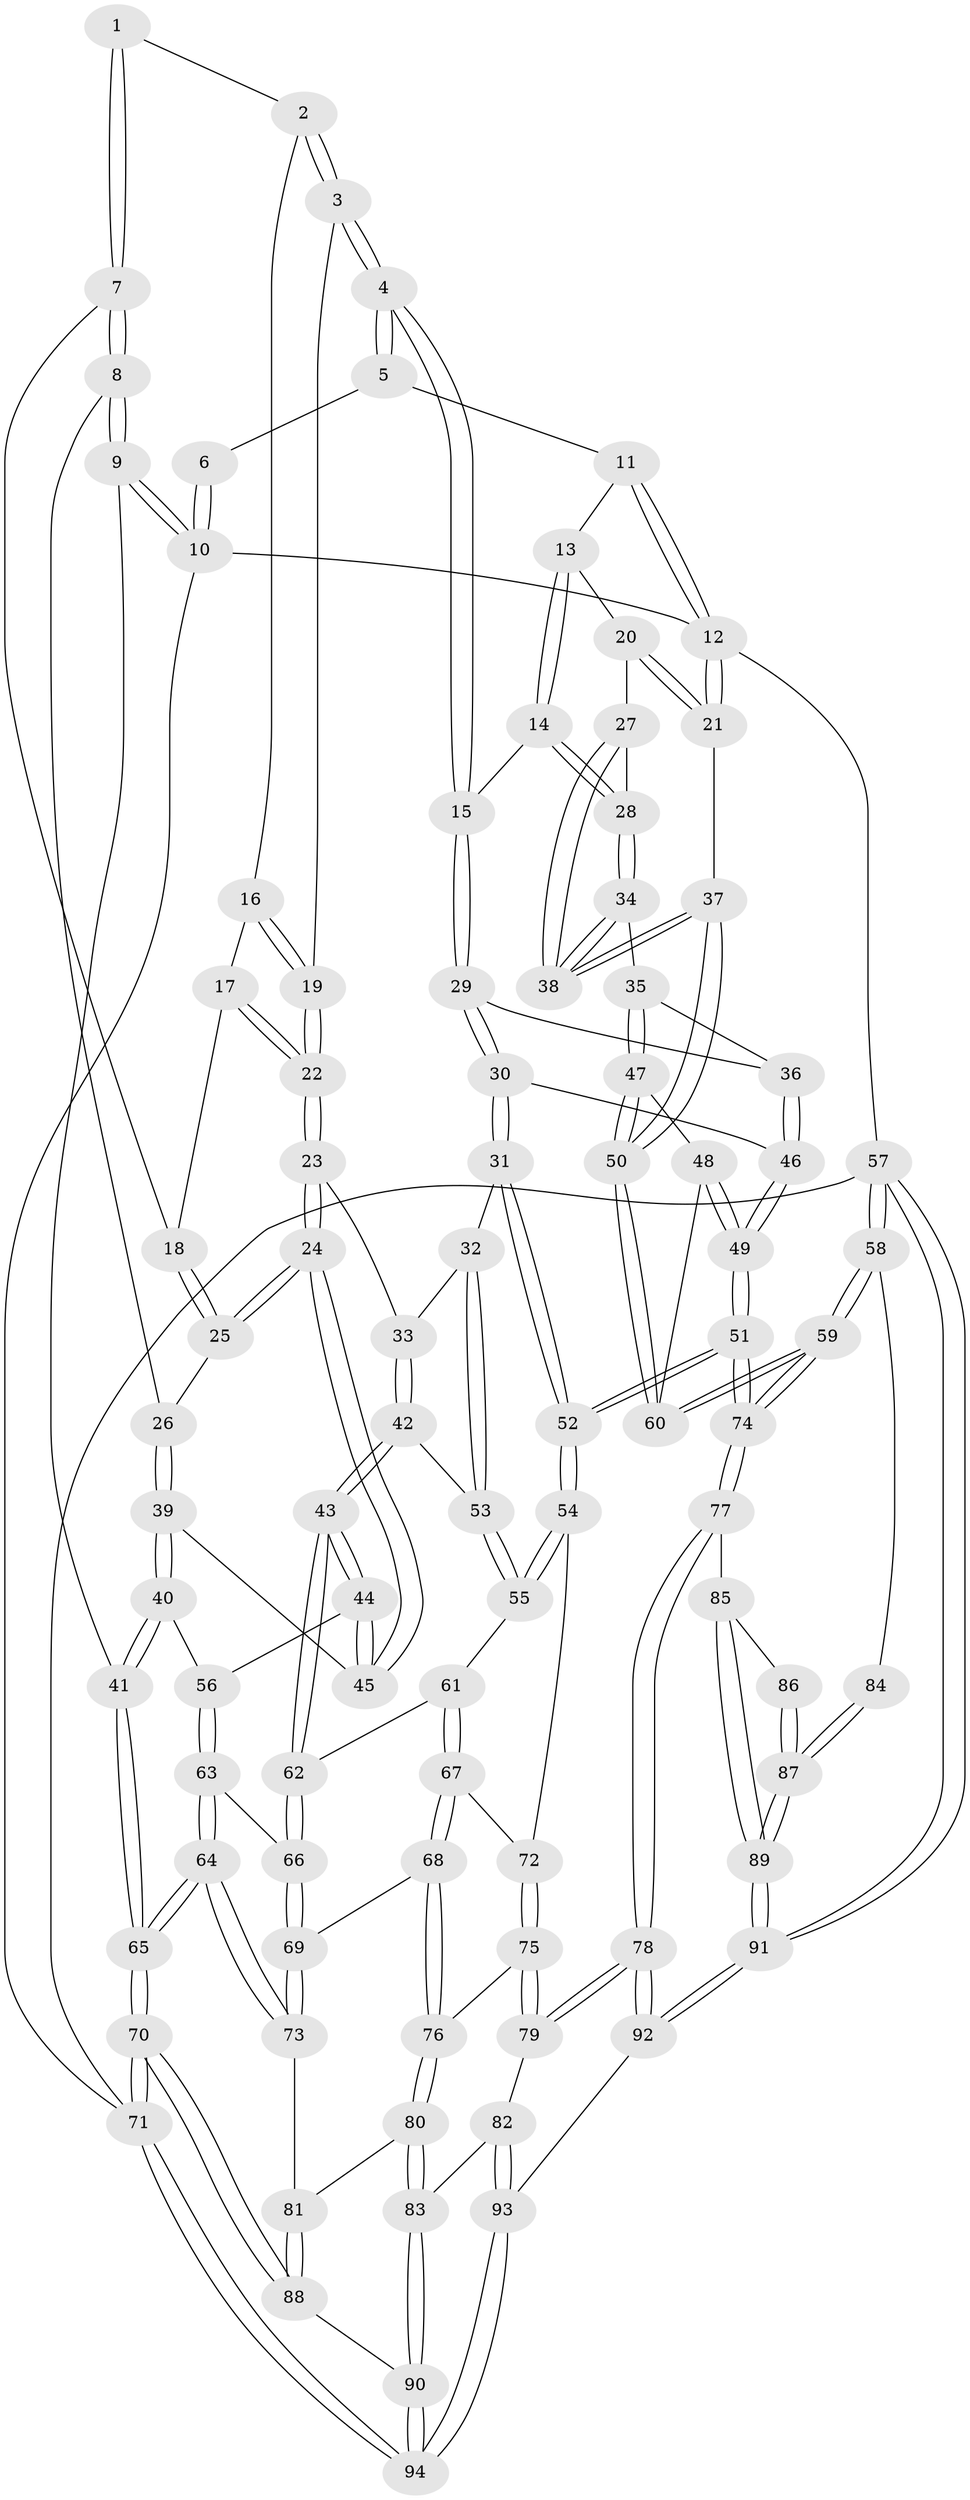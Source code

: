 // Generated by graph-tools (version 1.1) at 2025/11/02/27/25 16:11:55]
// undirected, 94 vertices, 232 edges
graph export_dot {
graph [start="1"]
  node [color=gray90,style=filled];
  1 [pos="+0.21894486159256377+0"];
  2 [pos="+0.3371119109972361+0.008421395443930469"];
  3 [pos="+0.5676366758546371+0.1144692668904144"];
  4 [pos="+0.5807352446227262+0.11180092605811778"];
  5 [pos="+0.6571790352182336+0"];
  6 [pos="+0.2161916914956216+0"];
  7 [pos="+0.1607660454941269+0.10127936268447757"];
  8 [pos="+0.0829225711117615+0.20553596656841117"];
  9 [pos="+0+0.24851882415244242"];
  10 [pos="+0+0"];
  11 [pos="+0.7473633319711669+0"];
  12 [pos="+1+0"];
  13 [pos="+0.8122735675436511+0.10811209996269966"];
  14 [pos="+0.7445406833196161+0.18914018169788588"];
  15 [pos="+0.6124322025462253+0.1636576749436787"];
  16 [pos="+0.339749773243063+0.043113160120965964"];
  17 [pos="+0.3178415586668197+0.1397680475963387"];
  18 [pos="+0.2524862403696177+0.1395503416985564"];
  19 [pos="+0.455922759005986+0.16593286150789036"];
  20 [pos="+0.9300455785862382+0.14511550923126573"];
  21 [pos="+1+0"];
  22 [pos="+0.3815725741432104+0.22582007558293568"];
  23 [pos="+0.3667339325929678+0.27143496875077866"];
  24 [pos="+0.27478719212827796+0.31032137769255735"];
  25 [pos="+0.2662694303478093+0.3042193092905282"];
  26 [pos="+0.11581682277134503+0.23200790541157454"];
  27 [pos="+0.86805655606377+0.25847987876451395"];
  28 [pos="+0.841549647229095+0.2928354498632482"];
  29 [pos="+0.5995141769412272+0.2967664572315862"];
  30 [pos="+0.5748497435340751+0.34284264003625575"];
  31 [pos="+0.5697584563345938+0.3478410023056875"];
  32 [pos="+0.5206774012767437+0.36165273819445365"];
  33 [pos="+0.37593450943026613+0.2796805130621107"];
  34 [pos="+0.841868235082036+0.30002802832766534"];
  35 [pos="+0.8410540035330736+0.3155904784452949"];
  36 [pos="+0.7668113053163+0.33679344860910837"];
  37 [pos="+1+0.22865871955656436"];
  38 [pos="+1+0.23136121170742463"];
  39 [pos="+0.13447298532799928+0.3960967107324137"];
  40 [pos="+0.11002083751274626+0.4220149559192328"];
  41 [pos="+0+0.3885714313404664"];
  42 [pos="+0.3982020589387387+0.46676729552809665"];
  43 [pos="+0.3344272053591973+0.5118347022761084"];
  44 [pos="+0.2810016497380547+0.4792471820239743"];
  45 [pos="+0.26234886994764844+0.37038077815211085"];
  46 [pos="+0.7058188502256189+0.4135190448855858"];
  47 [pos="+0.8424681896253693+0.31807590331916424"];
  48 [pos="+0.8634030288308231+0.4825466488722697"];
  49 [pos="+0.7414483826631779+0.6162575624539925"];
  50 [pos="+1+0.3873346896859086"];
  51 [pos="+0.723000404202641+0.6499403415491262"];
  52 [pos="+0.6644565706426889+0.6249215193582044"];
  53 [pos="+0.47223792127959846+0.4439318708569923"];
  54 [pos="+0.5876447048267786+0.6174489326433141"];
  55 [pos="+0.5603493388466194+0.596754210337317"];
  56 [pos="+0.1731529979433273+0.525163887219872"];
  57 [pos="+1+1"];
  58 [pos="+1+0.7082834185848357"];
  59 [pos="+1+0.6492644311522703"];
  60 [pos="+1+0.49876307765426114"];
  61 [pos="+0.38072184588672975+0.55740600579274"];
  62 [pos="+0.3357288797004627+0.5157529020262963"];
  63 [pos="+0.11406635289692019+0.6094075623716709"];
  64 [pos="+0+0.7467006805941311"];
  65 [pos="+0+0.7766138031054101"];
  66 [pos="+0.28769690829597316+0.639330511891105"];
  67 [pos="+0.40169382802843384+0.681484166775487"];
  68 [pos="+0.3718162271253679+0.7253597273294545"];
  69 [pos="+0.3136361597791409+0.729150865653222"];
  70 [pos="+0+0.8849637360036114"];
  71 [pos="+0+1"];
  72 [pos="+0.5836413605983378+0.6200155227114605"];
  73 [pos="+0.25972294338795876+0.77696427081202"];
  74 [pos="+0.7258564889423552+0.6569492464415214"];
  75 [pos="+0.45921130938483123+0.7749438343708981"];
  76 [pos="+0.43023806212253735+0.7799887489625706"];
  77 [pos="+0.7287067805277665+0.6927010001232721"];
  78 [pos="+0.6541193495169508+0.82216048444434"];
  79 [pos="+0.5752521694800703+0.8278377041272456"];
  80 [pos="+0.42207837654273644+0.8455847982554631"];
  81 [pos="+0.26540309683247953+0.7915342700437462"];
  82 [pos="+0.49527854817631756+0.878404266397081"];
  83 [pos="+0.4213429799979346+0.8791325261153439"];
  84 [pos="+0.9743045172161037+0.7923364289881604"];
  85 [pos="+0.773345371999394+0.7334572079590795"];
  86 [pos="+0.9135562014634151+0.7791903108939878"];
  87 [pos="+0.9064036481485489+0.9922959817459899"];
  88 [pos="+0.30519496930116086+0.9169741243390807"];
  89 [pos="+0.9036079452606687+1"];
  90 [pos="+0.3501552765271898+0.9769598456844671"];
  91 [pos="+0.958077512799009+1"];
  92 [pos="+0.6567580838076086+1"];
  93 [pos="+0.6011098771439033+1"];
  94 [pos="+0.36573729069633293+1"];
  1 -- 2;
  1 -- 7;
  1 -- 7;
  2 -- 3;
  2 -- 3;
  2 -- 16;
  3 -- 4;
  3 -- 4;
  3 -- 19;
  4 -- 5;
  4 -- 5;
  4 -- 15;
  4 -- 15;
  5 -- 6;
  5 -- 11;
  6 -- 10;
  6 -- 10;
  7 -- 8;
  7 -- 8;
  7 -- 18;
  8 -- 9;
  8 -- 9;
  8 -- 26;
  9 -- 10;
  9 -- 10;
  9 -- 41;
  10 -- 12;
  10 -- 71;
  11 -- 12;
  11 -- 12;
  11 -- 13;
  12 -- 21;
  12 -- 21;
  12 -- 57;
  13 -- 14;
  13 -- 14;
  13 -- 20;
  14 -- 15;
  14 -- 28;
  14 -- 28;
  15 -- 29;
  15 -- 29;
  16 -- 17;
  16 -- 19;
  16 -- 19;
  17 -- 18;
  17 -- 22;
  17 -- 22;
  18 -- 25;
  18 -- 25;
  19 -- 22;
  19 -- 22;
  20 -- 21;
  20 -- 21;
  20 -- 27;
  21 -- 37;
  22 -- 23;
  22 -- 23;
  23 -- 24;
  23 -- 24;
  23 -- 33;
  24 -- 25;
  24 -- 25;
  24 -- 45;
  24 -- 45;
  25 -- 26;
  26 -- 39;
  26 -- 39;
  27 -- 28;
  27 -- 38;
  27 -- 38;
  28 -- 34;
  28 -- 34;
  29 -- 30;
  29 -- 30;
  29 -- 36;
  30 -- 31;
  30 -- 31;
  30 -- 46;
  31 -- 32;
  31 -- 52;
  31 -- 52;
  32 -- 33;
  32 -- 53;
  32 -- 53;
  33 -- 42;
  33 -- 42;
  34 -- 35;
  34 -- 38;
  34 -- 38;
  35 -- 36;
  35 -- 47;
  35 -- 47;
  36 -- 46;
  36 -- 46;
  37 -- 38;
  37 -- 38;
  37 -- 50;
  37 -- 50;
  39 -- 40;
  39 -- 40;
  39 -- 45;
  40 -- 41;
  40 -- 41;
  40 -- 56;
  41 -- 65;
  41 -- 65;
  42 -- 43;
  42 -- 43;
  42 -- 53;
  43 -- 44;
  43 -- 44;
  43 -- 62;
  43 -- 62;
  44 -- 45;
  44 -- 45;
  44 -- 56;
  46 -- 49;
  46 -- 49;
  47 -- 48;
  47 -- 50;
  47 -- 50;
  48 -- 49;
  48 -- 49;
  48 -- 60;
  49 -- 51;
  49 -- 51;
  50 -- 60;
  50 -- 60;
  51 -- 52;
  51 -- 52;
  51 -- 74;
  51 -- 74;
  52 -- 54;
  52 -- 54;
  53 -- 55;
  53 -- 55;
  54 -- 55;
  54 -- 55;
  54 -- 72;
  55 -- 61;
  56 -- 63;
  56 -- 63;
  57 -- 58;
  57 -- 58;
  57 -- 91;
  57 -- 91;
  57 -- 71;
  58 -- 59;
  58 -- 59;
  58 -- 84;
  59 -- 60;
  59 -- 60;
  59 -- 74;
  59 -- 74;
  61 -- 62;
  61 -- 67;
  61 -- 67;
  62 -- 66;
  62 -- 66;
  63 -- 64;
  63 -- 64;
  63 -- 66;
  64 -- 65;
  64 -- 65;
  64 -- 73;
  64 -- 73;
  65 -- 70;
  65 -- 70;
  66 -- 69;
  66 -- 69;
  67 -- 68;
  67 -- 68;
  67 -- 72;
  68 -- 69;
  68 -- 76;
  68 -- 76;
  69 -- 73;
  69 -- 73;
  70 -- 71;
  70 -- 71;
  70 -- 88;
  70 -- 88;
  71 -- 94;
  71 -- 94;
  72 -- 75;
  72 -- 75;
  73 -- 81;
  74 -- 77;
  74 -- 77;
  75 -- 76;
  75 -- 79;
  75 -- 79;
  76 -- 80;
  76 -- 80;
  77 -- 78;
  77 -- 78;
  77 -- 85;
  78 -- 79;
  78 -- 79;
  78 -- 92;
  78 -- 92;
  79 -- 82;
  80 -- 81;
  80 -- 83;
  80 -- 83;
  81 -- 88;
  81 -- 88;
  82 -- 83;
  82 -- 93;
  82 -- 93;
  83 -- 90;
  83 -- 90;
  84 -- 87;
  84 -- 87;
  85 -- 86;
  85 -- 89;
  85 -- 89;
  86 -- 87;
  86 -- 87;
  87 -- 89;
  87 -- 89;
  88 -- 90;
  89 -- 91;
  89 -- 91;
  90 -- 94;
  90 -- 94;
  91 -- 92;
  91 -- 92;
  92 -- 93;
  93 -- 94;
  93 -- 94;
}
